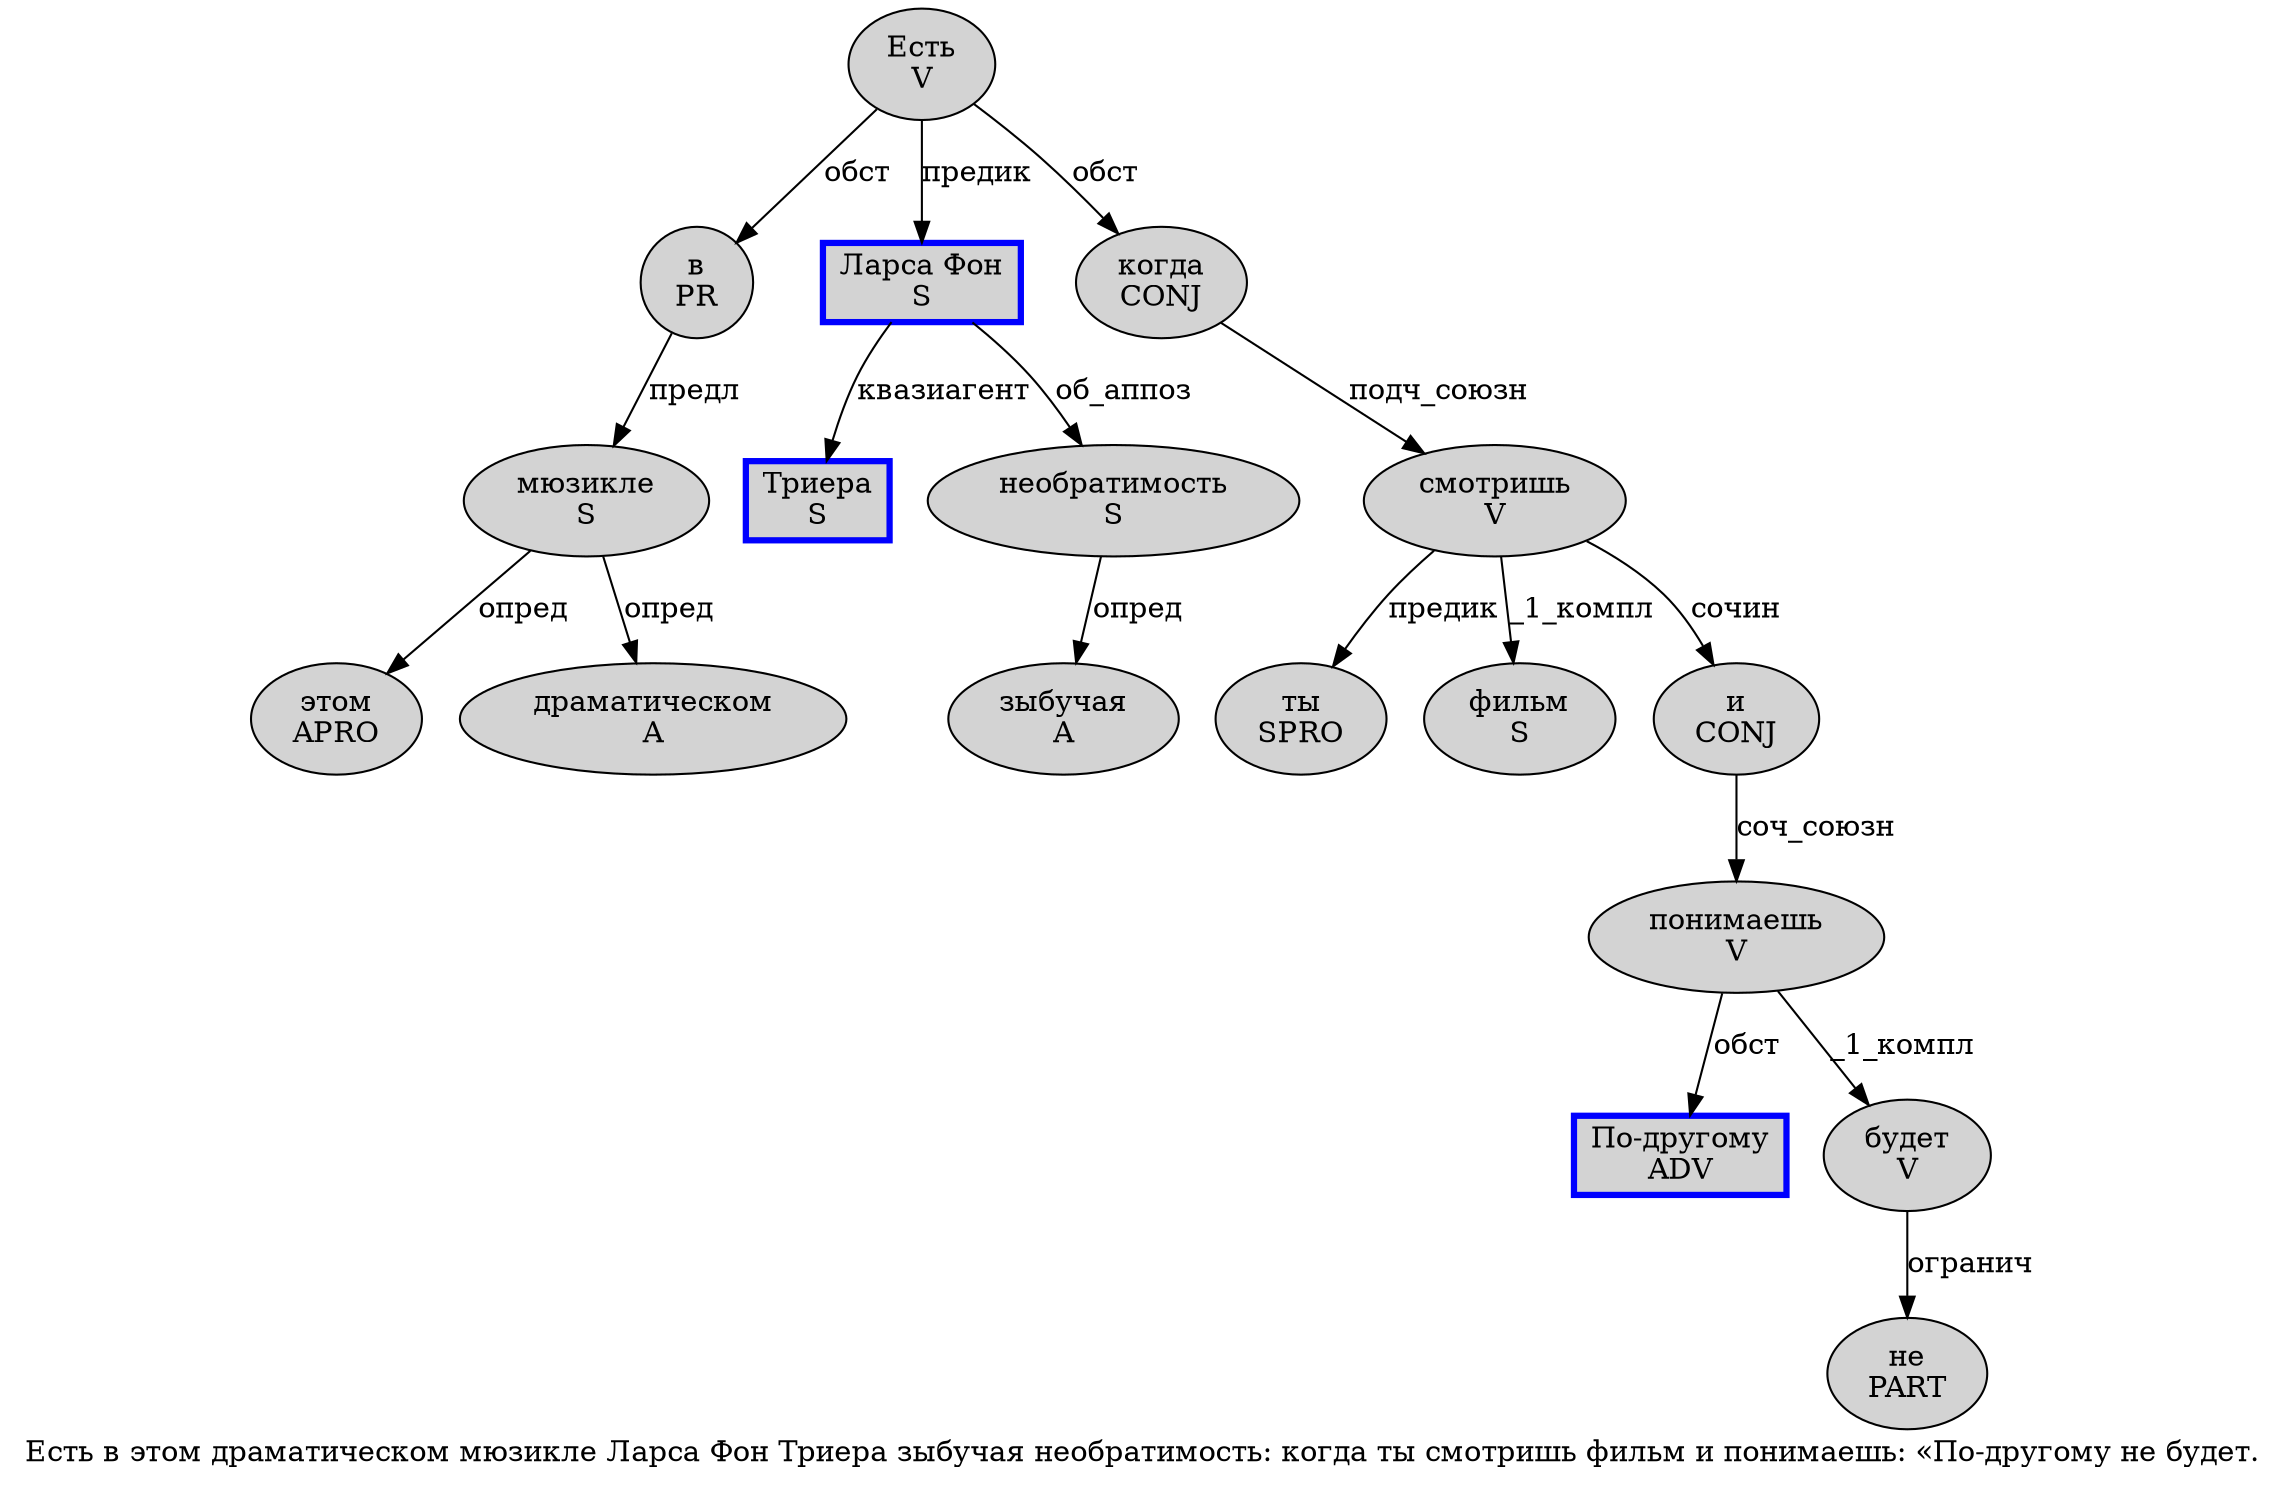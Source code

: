 digraph SENTENCE_1476 {
	graph [label="Есть в этом драматическом мюзикле Ларса Фон Триера зыбучая необратимость: когда ты смотришь фильм и понимаешь: «По-другому не будет."]
	node [style=filled]
		0 [label="Есть
V" color="" fillcolor=lightgray penwidth=1 shape=ellipse]
		1 [label="в
PR" color="" fillcolor=lightgray penwidth=1 shape=ellipse]
		2 [label="этом
APRO" color="" fillcolor=lightgray penwidth=1 shape=ellipse]
		3 [label="драматическом
A" color="" fillcolor=lightgray penwidth=1 shape=ellipse]
		4 [label="мюзикле
S" color="" fillcolor=lightgray penwidth=1 shape=ellipse]
		5 [label="Ларса Фон
S" color=blue fillcolor=lightgray penwidth=3 shape=box]
		6 [label="Триера
S" color=blue fillcolor=lightgray penwidth=3 shape=box]
		7 [label="зыбучая
A" color="" fillcolor=lightgray penwidth=1 shape=ellipse]
		8 [label="необратимость
S" color="" fillcolor=lightgray penwidth=1 shape=ellipse]
		10 [label="когда
CONJ" color="" fillcolor=lightgray penwidth=1 shape=ellipse]
		11 [label="ты
SPRO" color="" fillcolor=lightgray penwidth=1 shape=ellipse]
		12 [label="смотришь
V" color="" fillcolor=lightgray penwidth=1 shape=ellipse]
		13 [label="фильм
S" color="" fillcolor=lightgray penwidth=1 shape=ellipse]
		14 [label="и
CONJ" color="" fillcolor=lightgray penwidth=1 shape=ellipse]
		15 [label="понимаешь
V" color="" fillcolor=lightgray penwidth=1 shape=ellipse]
		18 [label="По-другому
ADV" color=blue fillcolor=lightgray penwidth=3 shape=box]
		19 [label="не
PART" color="" fillcolor=lightgray penwidth=1 shape=ellipse]
		20 [label="будет
V" color="" fillcolor=lightgray penwidth=1 shape=ellipse]
			12 -> 11 [label="предик"]
			12 -> 13 [label="_1_компл"]
			12 -> 14 [label="сочин"]
			15 -> 18 [label="обст"]
			15 -> 20 [label="_1_компл"]
			14 -> 15 [label="соч_союзн"]
			0 -> 1 [label="обст"]
			0 -> 5 [label="предик"]
			0 -> 10 [label="обст"]
			1 -> 4 [label="предл"]
			4 -> 2 [label="опред"]
			4 -> 3 [label="опред"]
			10 -> 12 [label="подч_союзн"]
			5 -> 8 [label="об_аппоз"]
			5 -> 6 [label="квазиагент"]
			20 -> 19 [label="огранич"]
			8 -> 7 [label="опред"]
}